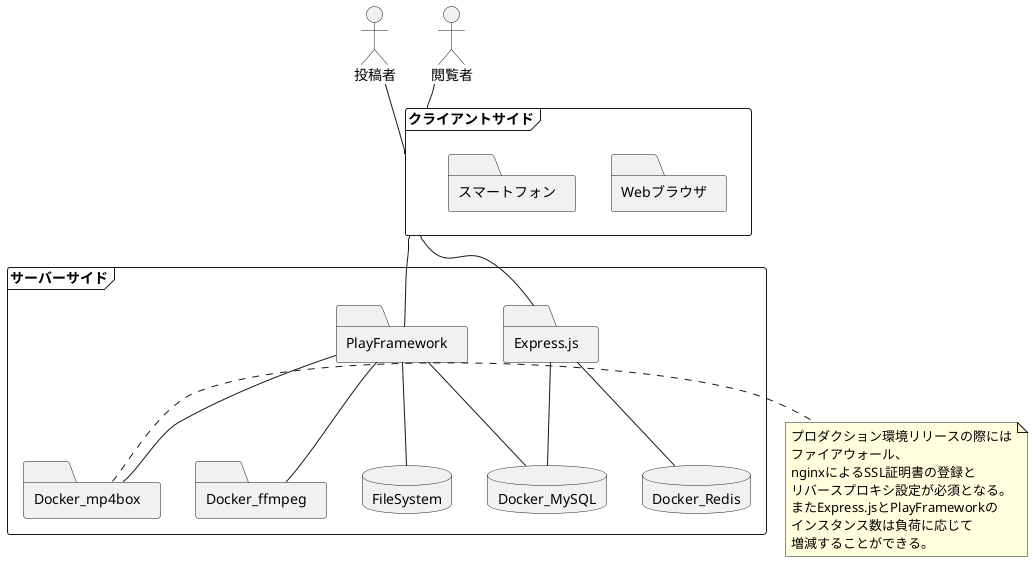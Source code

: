 @startuml layer
' left to right direction

actor 投稿者
actor 閲覧者

frame クライアントサイド {
  folder Webブラウザ
  folder スマートフォン
}

frame サーバーサイド {
  folder Express.js
  folder PlayFramework
  database FileSystem

  database Docker_MySQL
  database Docker_Redis

  folder Docker_ffmpeg
  folder Docker_mp4box
}
note right : プロダクション環境リリースの際には\nファイアウォール、\nnginxによるSSL証明書の登録と\nリバースプロキシ設定が必須となる。\nまたExpress.jsとPlayFrameworkの\nインスタンス数は負荷に応じて\n増減することができる。


投稿者 -- クライアントサイド
閲覧者 -- クライアントサイド

クライアントサイド -- PlayFramework
クライアントサイド -- Express.js

PlayFramework -- Docker_ffmpeg
PlayFramework -- Docker_mp4box
PlayFramework -- FileSystem
PlayFramework -- Docker_MySQL

Express.js -- Docker_MySQL
Express.js -- Docker_Redis

@enduml